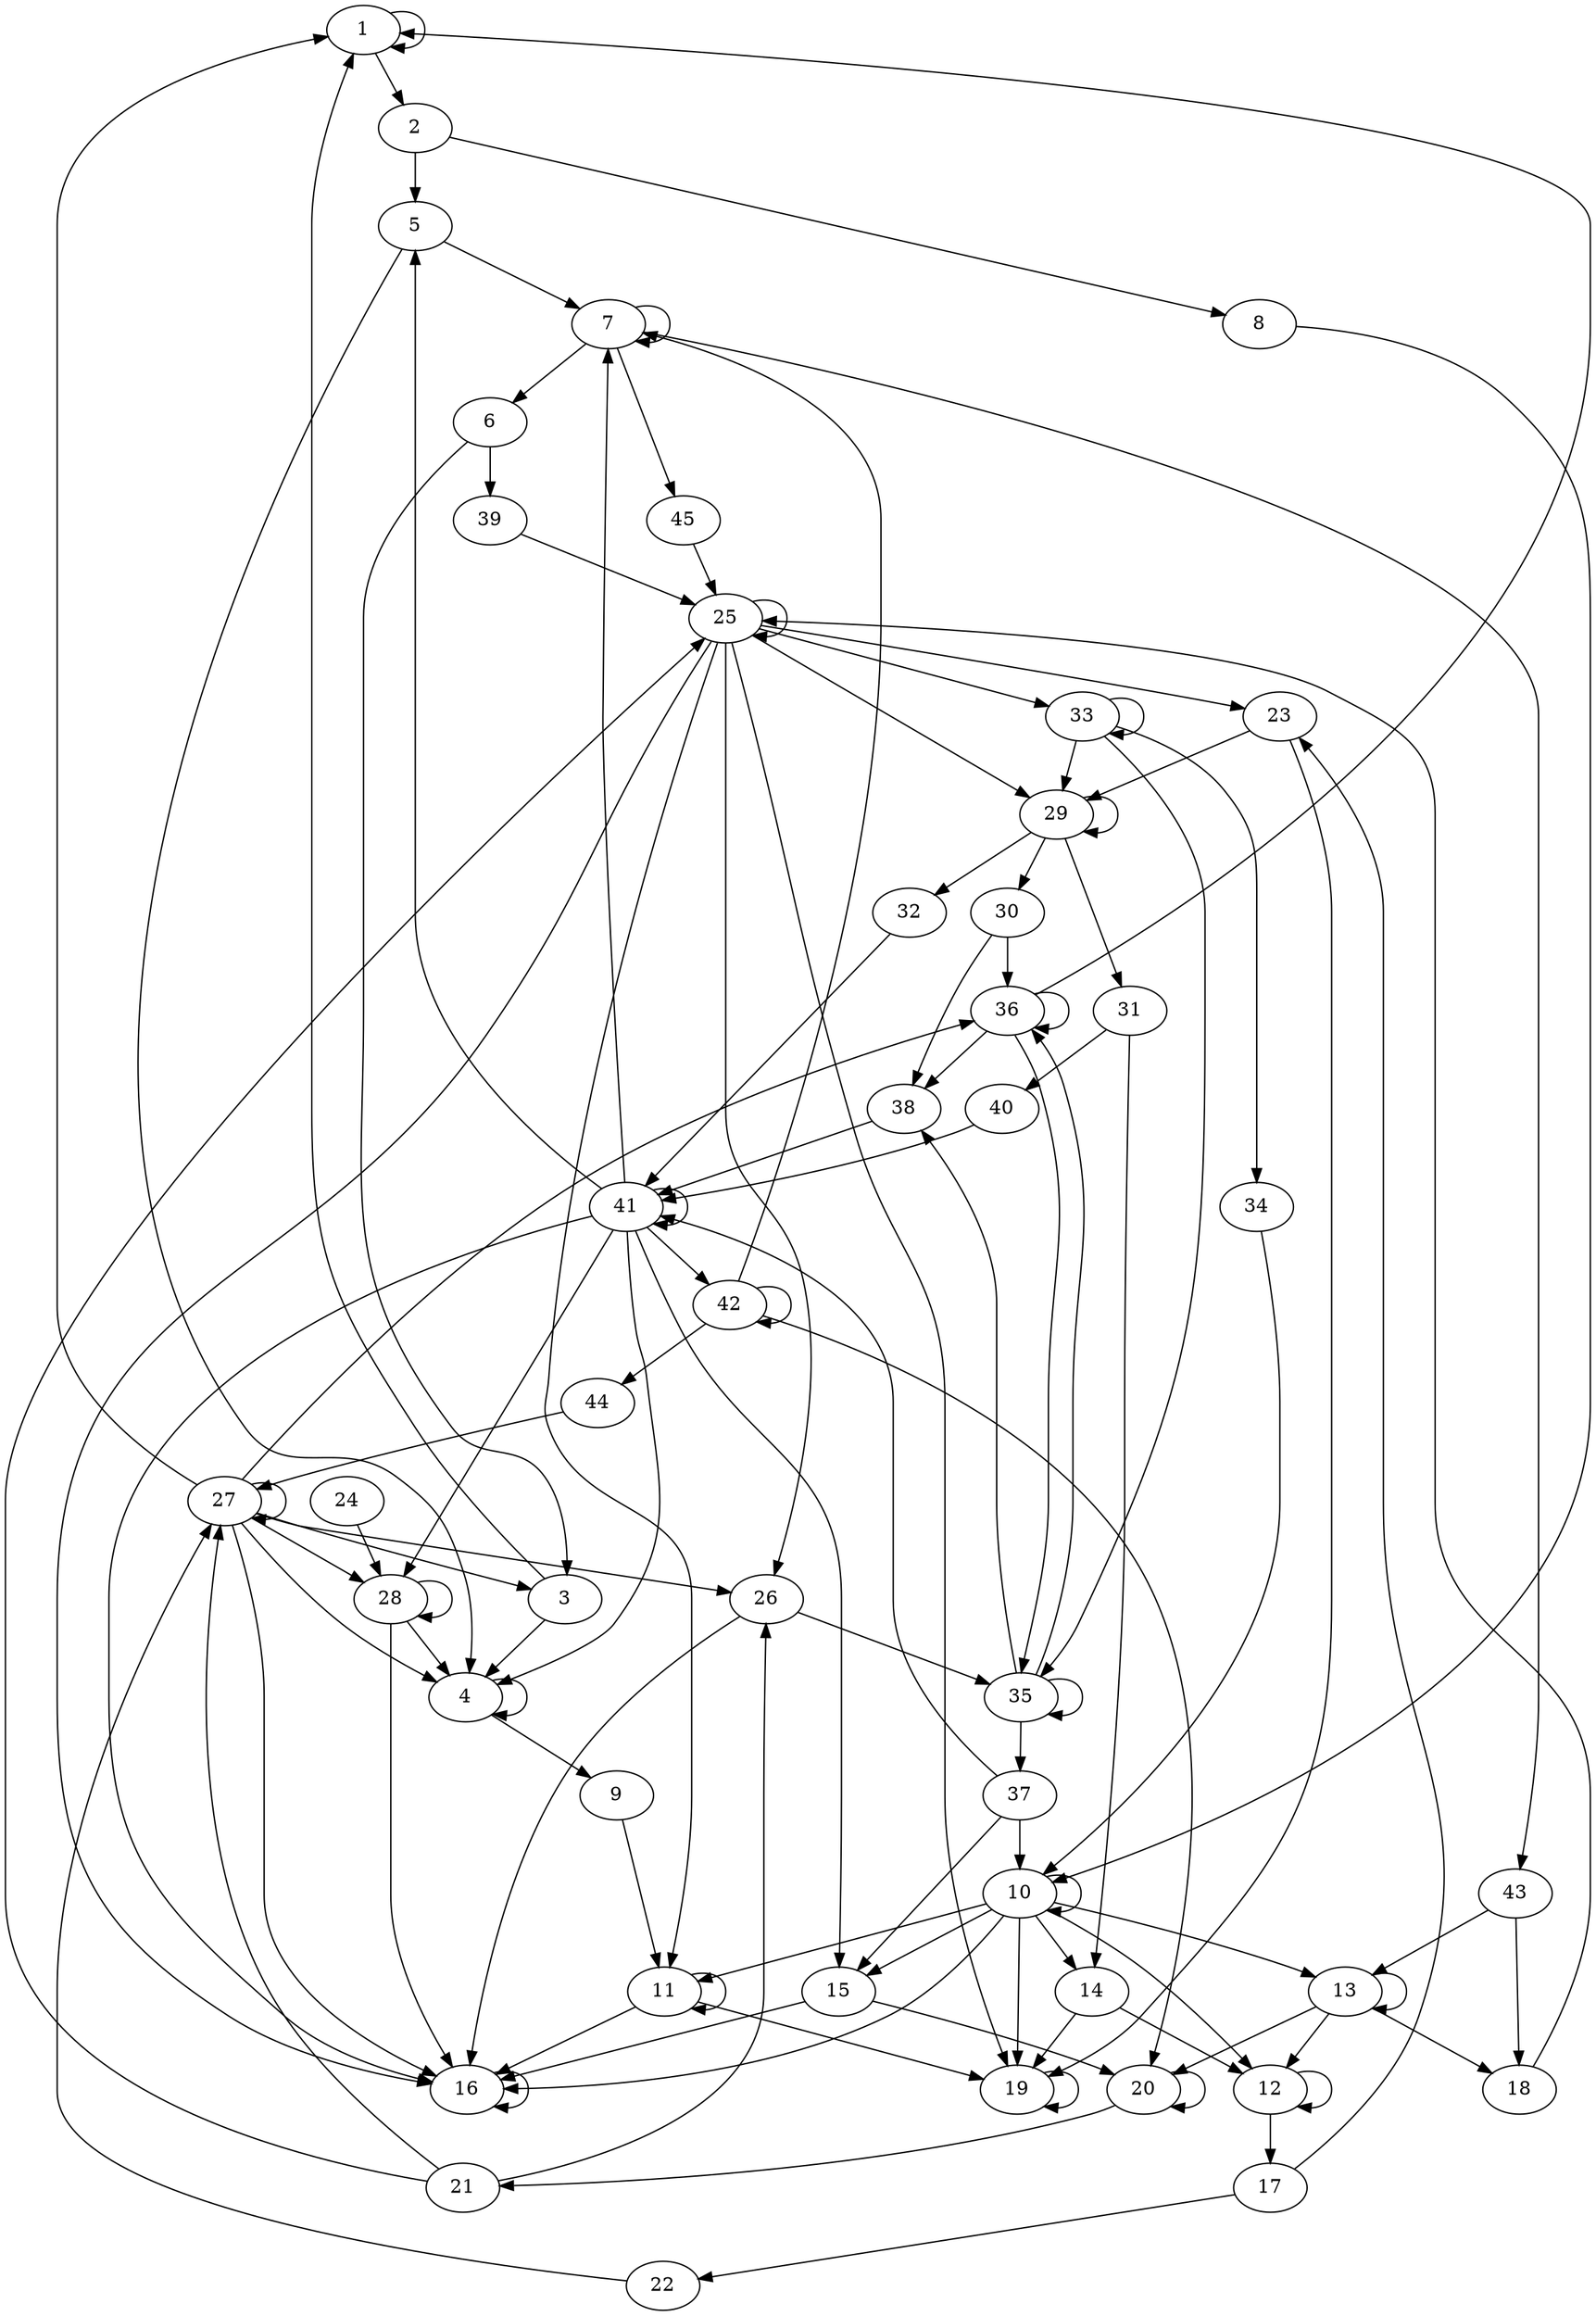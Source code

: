 digraph "" {
1;
2;
3;
4;
5;
6;
7;
8;
9;
10;
11;
12;
13;
14;
15;
16;
17;
18;
19;
20;
21;
22;
23;
24;
25;
26;
27;
28;
29;
30;
31;
32;
33;
34;
35;
36;
37;
38;
39;
40;
41;
42;
43;
44;
45;
1 -> 1;
1 -> 2;
2 -> 8;
2 -> 5;
3 -> 1;
3 -> 4;
4 -> 9;
4 -> 4;
5 -> 4;
5 -> 7;
6 -> 3;
6 -> 39;
7 -> 43;
7 -> 45;
7 -> 6;
7 -> 7;
8 -> 10;
9 -> 11;
10 -> 16;
10 -> 19;
10 -> 10;
10 -> 11;
10 -> 12;
10 -> 13;
10 -> 14;
10 -> 15;
11 -> 16;
11 -> 19;
11 -> 11;
12 -> 17;
12 -> 12;
13 -> 20;
13 -> 18;
13 -> 12;
13 -> 13;
14 -> 19;
14 -> 12;
15 -> 16;
15 -> 20;
16 -> 16;
17 -> 22;
17 -> 23;
18 -> 25;
19 -> 19;
20 -> 20;
20 -> 21;
21 -> 25;
21 -> 26;
21 -> 27;
22 -> 27;
23 -> 19;
23 -> 29;
24 -> 28;
25 -> 16;
25 -> 33;
25 -> 19;
25 -> 23;
25 -> 25;
25 -> 26;
25 -> 11;
25 -> 29;
26 -> 16;
26 -> 35;
27 -> 16;
27 -> 1;
27 -> 3;
27 -> 36;
27 -> 4;
27 -> 26;
27 -> 27;
27 -> 28;
28 -> 16;
28 -> 4;
28 -> 28;
29 -> 32;
29 -> 29;
29 -> 30;
29 -> 31;
30 -> 36;
30 -> 38;
31 -> 40;
31 -> 14;
32 -> 41;
33 -> 33;
33 -> 34;
33 -> 35;
33 -> 29;
34 -> 10;
35 -> 35;
35 -> 36;
35 -> 37;
35 -> 38;
36 -> 1;
36 -> 35;
36 -> 36;
36 -> 38;
37 -> 41;
37 -> 10;
37 -> 15;
38 -> 41;
39 -> 25;
40 -> 41;
41 -> 16;
41 -> 4;
41 -> 5;
41 -> 7;
41 -> 41;
41 -> 42;
41 -> 28;
41 -> 15;
42 -> 44;
42 -> 42;
42 -> 20;
42 -> 7;
43 -> 18;
43 -> 13;
44 -> 27;
45 -> 25;
}
